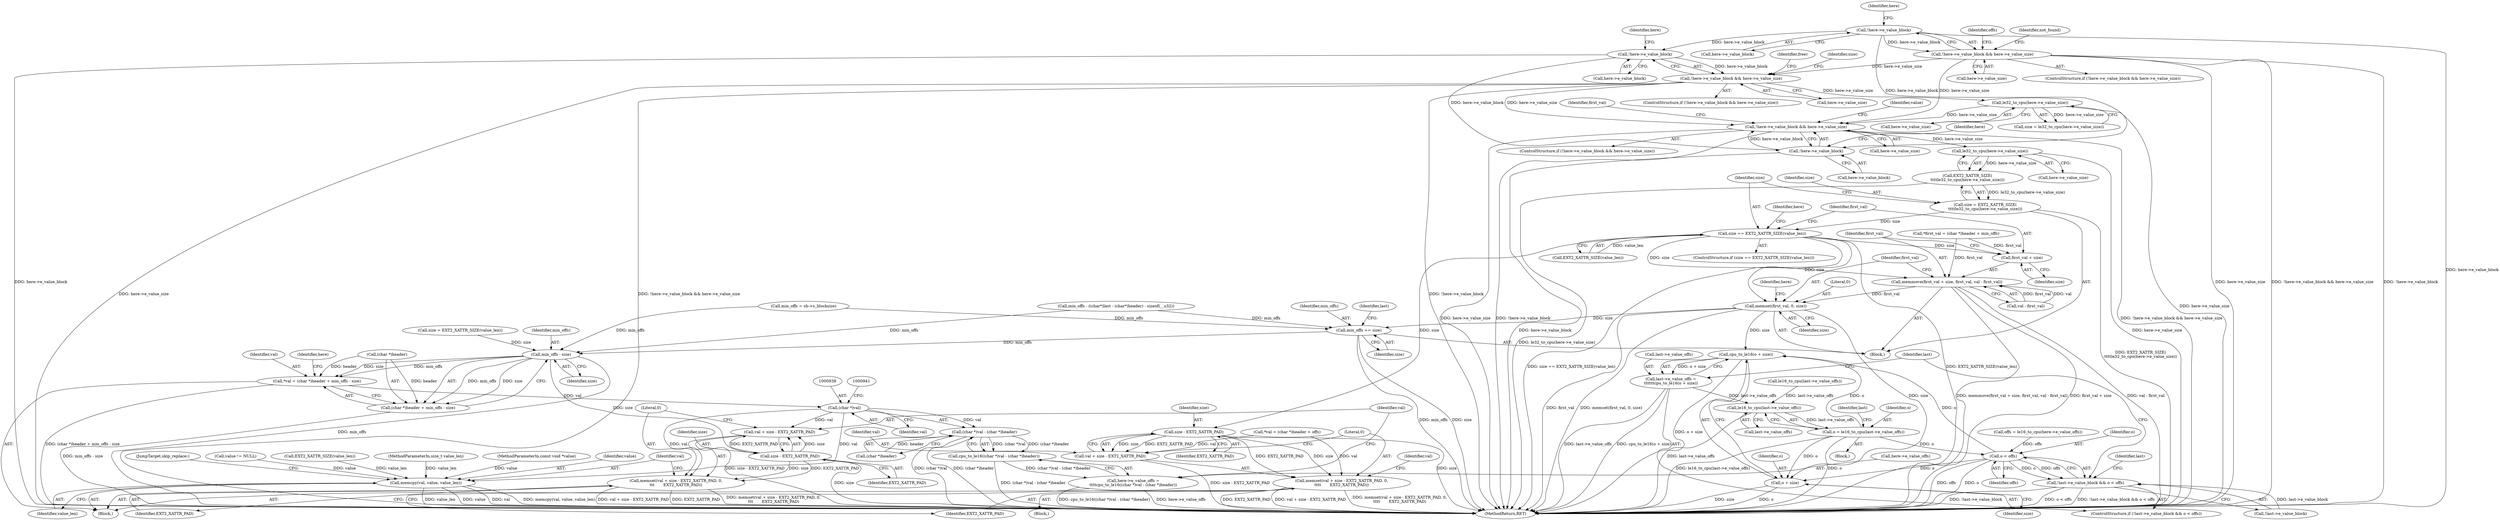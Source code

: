 digraph "0_linux_be0726d33cb8f411945884664924bed3cb8c70ee_10@pointer" {
"1000778" [label="(Call,le32_to_cpu(here->e_value_size))"];
"1000742" [label="(Call,!here->e_value_block && here->e_value_size)"];
"1000743" [label="(Call,!here->e_value_block)"];
"1000312" [label="(Call,!here->e_value_block)"];
"1000482" [label="(Call,!here->e_value_block)"];
"1000481" [label="(Call,!here->e_value_block && here->e_value_size)"];
"1000311" [label="(Call,!here->e_value_block && here->e_value_size)"];
"1000493" [label="(Call,le32_to_cpu(here->e_value_size))"];
"1000777" [label="(Call,EXT2_XATTR_SIZE(\n\t\t\t\tle32_to_cpu(here->e_value_size)))"];
"1000775" [label="(Call,size = EXT2_XATTR_SIZE(\n\t\t\t\tle32_to_cpu(here->e_value_size)))"];
"1000783" [label="(Call,size == EXT2_XATTR_SIZE(value_len))"];
"1000797" [label="(Call,size - EXT2_XATTR_PAD)"];
"1000794" [label="(Call,memset(val + size - EXT2_XATTR_PAD, 0,\n\t\t\t\t       EXT2_XATTR_PAD))"];
"1000795" [label="(Call,val + size - EXT2_XATTR_PAD)"];
"1000807" [label="(Call,memmove(first_val + size, first_val, val - first_val))"];
"1000815" [label="(Call,memset(first_val, 0, size))"];
"1000824" [label="(Call,min_offs += size)"];
"1000928" [label="(Call,min_offs - size)"];
"1000922" [label="(Call,*val = (char *)header + min_offs - size)"];
"1000937" [label="(Call,(char *)val)"];
"1000936" [label="(Call,(char *)val - (char *)header)"];
"1000935" [label="(Call,cpu_to_le16((char *)val - (char *)header))"];
"1000931" [label="(Call,here->e_value_offs =\n\t\t\t\tcpu_to_le16((char *)val - (char *)header))"];
"1000943" [label="(Call,memset(val + size - EXT2_XATTR_PAD, 0,\n\t\t\t       EXT2_XATTR_PAD))"];
"1000944" [label="(Call,val + size - EXT2_XATTR_PAD)"];
"1000951" [label="(Call,memcpy(val, value, value_len))"];
"1000924" [label="(Call,(char *)header + min_offs - size)"];
"1000946" [label="(Call,size - EXT2_XATTR_PAD)"];
"1000858" [label="(Call,cpu_to_le16(o + size))"];
"1000854" [label="(Call,last->e_value_offs =\n\t\t\t\t\t\tcpu_to_le16(o + size))"];
"1000841" [label="(Call,le16_to_cpu(last->e_value_offs))"];
"1000839" [label="(Call,o = le16_to_cpu(last->e_value_offs))"];
"1000851" [label="(Call,o < offs)"];
"1000846" [label="(Call,!last->e_value_block && o < offs)"];
"1000859" [label="(Call,o + size)"];
"1000808" [label="(Call,first_val + size)"];
"1000779" [label="(Call,here->e_value_size)"];
"1000742" [label="(Call,!here->e_value_block && here->e_value_size)"];
"1000317" [label="(Identifier,here)"];
"1000322" [label="(Identifier,offs)"];
"1000849" [label="(Identifier,last)"];
"1000782" [label="(ControlStructure,if (size == EXT2_XATTR_SIZE(value_len)))"];
"1000801" [label="(Identifier,EXT2_XATTR_PAD)"];
"1000944" [label="(Call,val + size - EXT2_XATTR_PAD)"];
"1000924" [label="(Call,(char *)header + min_offs - size)"];
"1000828" [label="(Identifier,last)"];
"1000936" [label="(Call,(char *)val - (char *)header)"];
"1000750" [label="(Block,)"];
"1000851" [label="(Call,o < offs)"];
"1000858" [label="(Call,cpu_to_le16(o + size))"];
"1000953" [label="(Identifier,value)"];
"1000847" [label="(Call,!last->e_value_block)"];
"1000809" [label="(Identifier,first_val)"];
"1000861" [label="(Identifier,size)"];
"1000939" [label="(Identifier,val)"];
"1000855" [label="(Call,last->e_value_offs)"];
"1000753" [label="(Identifier,first_val)"];
"1000955" [label="(JumpTarget,skip_replace:)"];
"1000778" [label="(Call,le32_to_cpu(here->e_value_size))"];
"1000313" [label="(Call,here->e_value_block)"];
"1000818" [label="(Identifier,size)"];
"1000951" [label="(Call,memcpy(val, value, value_len))"];
"1000785" [label="(Call,EXT2_XATTR_SIZE(value_len))"];
"1000483" [label="(Call,here->e_value_block)"];
"1000748" [label="(Identifier,here)"];
"1000923" [label="(Identifier,val)"];
"1000937" [label="(Call,(char *)val)"];
"1000491" [label="(Call,size = le32_to_cpu(here->e_value_size))"];
"1000945" [label="(Identifier,val)"];
"1000925" [label="(Call,(char *)header)"];
"1000950" [label="(Identifier,EXT2_XATTR_PAD)"];
"1000494" [label="(Call,here->e_value_size)"];
"1000932" [label="(Call,here->e_value_offs)"];
"1000312" [label="(Call,!here->e_value_block)"];
"1000952" [label="(Identifier,val)"];
"1000493" [label="(Call,le32_to_cpu(here->e_value_size))"];
"1000943" [label="(Call,memset(val + size - EXT2_XATTR_PAD, 0,\n\t\t\t       EXT2_XATTR_PAD))"];
"1000922" [label="(Call,*val = (char *)header + min_offs - size)"];
"1000933" [label="(Identifier,here)"];
"1000520" [label="(Identifier,free)"];
"1000783" [label="(Call,size == EXT2_XATTR_SIZE(value_len))"];
"1000767" [label="(Call,*val = (char *)header + offs)"];
"1000935" [label="(Call,cpu_to_le16((char *)val - (char *)header))"];
"1000903" [label="(Call,value != NULL)"];
"1000853" [label="(Identifier,offs)"];
"1000860" [label="(Identifier,o)"];
"1000821" [label="(Identifier,here)"];
"1000784" [label="(Identifier,size)"];
"1000811" [label="(Identifier,first_val)"];
"1000919" [label="(Call,EXT2_XATTR_SIZE(value_len))"];
"1000777" [label="(Call,EXT2_XATTR_SIZE(\n\t\t\t\tle32_to_cpu(here->e_value_size)))"];
"1000487" [label="(Identifier,here)"];
"1000796" [label="(Identifier,val)"];
"1000808" [label="(Call,first_val + size)"];
"1000854" [label="(Call,last->e_value_offs =\n\t\t\t\t\t\tcpu_to_le16(o + size))"];
"1000480" [label="(ControlStructure,if (!here->e_value_block && here->e_value_size))"];
"1000841" [label="(Call,le16_to_cpu(last->e_value_offs))"];
"1000840" [label="(Identifier,o)"];
"1000419" [label="(Call,min_offs - ((char*)last - (char*)header) - sizeof(__u32))"];
"1000846" [label="(Call,!last->e_value_block && o < offs)"];
"1000803" [label="(Identifier,val)"];
"1000790" [label="(Identifier,here)"];
"1000810" [label="(Identifier,size)"];
"1000931" [label="(Call,here->e_value_offs =\n\t\t\t\tcpu_to_le16((char *)val - (char *)header))"];
"1000795" [label="(Call,val + size - EXT2_XATTR_PAD)"];
"1000760" [label="(Call,offs = le16_to_cpu(here->e_value_offs))"];
"1000868" [label="(Identifier,value)"];
"1000915" [label="(Block,)"];
"1000747" [label="(Call,here->e_value_size)"];
"1000845" [label="(ControlStructure,if (!last->e_value_block && o < offs))"];
"1000946" [label="(Call,size - EXT2_XATTR_PAD)"];
"1000824" [label="(Call,min_offs += size)"];
"1000130" [label="(MethodParameterIn,size_t value_len)"];
"1000825" [label="(Identifier,min_offs)"];
"1000799" [label="(Identifier,EXT2_XATTR_PAD)"];
"1000316" [label="(Call,here->e_value_size)"];
"1000482" [label="(Call,!here->e_value_block)"];
"1000929" [label="(Identifier,min_offs)"];
"1000800" [label="(Literal,0)"];
"1000842" [label="(Call,last->e_value_offs)"];
"1000930" [label="(Identifier,size)"];
"1000403" [label="(Call,le16_to_cpu(last->e_value_offs))"];
"1000859" [label="(Call,o + size)"];
"1000928" [label="(Call,min_offs - size)"];
"1000812" [label="(Call,val - first_val)"];
"1000816" [label="(Identifier,first_val)"];
"1000787" [label="(Block,)"];
"1000752" [label="(Call,*first_val = (char *)header + min_offs)"];
"1000481" [label="(Call,!here->e_value_block && here->e_value_size)"];
"1000744" [label="(Call,here->e_value_block)"];
"1000815" [label="(Call,memset(first_val, 0, size))"];
"1000492" [label="(Identifier,size)"];
"1000311" [label="(Call,!here->e_value_block && here->e_value_size)"];
"1000776" [label="(Identifier,size)"];
"1000775" [label="(Call,size = EXT2_XATTR_SIZE(\n\t\t\t\tle32_to_cpu(here->e_value_size)))"];
"1000954" [label="(Identifier,value_len)"];
"1000743" [label="(Call,!here->e_value_block)"];
"1000817" [label="(Literal,0)"];
"1000948" [label="(Identifier,EXT2_XATTR_PAD)"];
"1000797" [label="(Call,size - EXT2_XATTR_PAD)"];
"1000807" [label="(Call,memmove(first_val + size, first_val, val - first_val))"];
"1000839" [label="(Call,o = le16_to_cpu(last->e_value_offs))"];
"1001019" [label="(MethodReturn,RET)"];
"1000917" [label="(Call,size = EXT2_XATTR_SIZE(value_len))"];
"1000949" [label="(Literal,0)"];
"1000310" [label="(ControlStructure,if (!here->e_value_block && here->e_value_size))"];
"1000798" [label="(Identifier,size)"];
"1000794" [label="(Call,memset(val + size - EXT2_XATTR_PAD, 0,\n\t\t\t\t       EXT2_XATTR_PAD))"];
"1000741" [label="(ControlStructure,if (!here->e_value_block && here->e_value_size))"];
"1000486" [label="(Call,here->e_value_size)"];
"1000152" [label="(Call,min_offs = sb->s_blocksize)"];
"1000852" [label="(Identifier,o)"];
"1000335" [label="(Identifier,not_found)"];
"1000826" [label="(Identifier,size)"];
"1000940" [label="(Call,(char *)header)"];
"1000129" [label="(MethodParameterIn,const void *value)"];
"1000947" [label="(Identifier,size)"];
"1000837" [label="(Block,)"];
"1000856" [label="(Identifier,last)"];
"1000863" [label="(Identifier,last)"];
"1000778" -> "1000777"  [label="AST: "];
"1000778" -> "1000779"  [label="CFG: "];
"1000779" -> "1000778"  [label="AST: "];
"1000777" -> "1000778"  [label="CFG: "];
"1000778" -> "1001019"  [label="DDG: here->e_value_size"];
"1000778" -> "1000777"  [label="DDG: here->e_value_size"];
"1000742" -> "1000778"  [label="DDG: here->e_value_size"];
"1000742" -> "1000741"  [label="AST: "];
"1000742" -> "1000743"  [label="CFG: "];
"1000742" -> "1000747"  [label="CFG: "];
"1000743" -> "1000742"  [label="AST: "];
"1000747" -> "1000742"  [label="AST: "];
"1000753" -> "1000742"  [label="CFG: "];
"1000868" -> "1000742"  [label="CFG: "];
"1000742" -> "1001019"  [label="DDG: !here->e_value_block && here->e_value_size"];
"1000742" -> "1001019"  [label="DDG: here->e_value_size"];
"1000742" -> "1001019"  [label="DDG: !here->e_value_block"];
"1000743" -> "1000742"  [label="DDG: here->e_value_block"];
"1000481" -> "1000742"  [label="DDG: here->e_value_size"];
"1000493" -> "1000742"  [label="DDG: here->e_value_size"];
"1000311" -> "1000742"  [label="DDG: here->e_value_size"];
"1000743" -> "1000744"  [label="CFG: "];
"1000744" -> "1000743"  [label="AST: "];
"1000748" -> "1000743"  [label="CFG: "];
"1000743" -> "1001019"  [label="DDG: here->e_value_block"];
"1000312" -> "1000743"  [label="DDG: here->e_value_block"];
"1000482" -> "1000743"  [label="DDG: here->e_value_block"];
"1000312" -> "1000311"  [label="AST: "];
"1000312" -> "1000313"  [label="CFG: "];
"1000313" -> "1000312"  [label="AST: "];
"1000317" -> "1000312"  [label="CFG: "];
"1000311" -> "1000312"  [label="CFG: "];
"1000312" -> "1001019"  [label="DDG: here->e_value_block"];
"1000312" -> "1000311"  [label="DDG: here->e_value_block"];
"1000312" -> "1000482"  [label="DDG: here->e_value_block"];
"1000482" -> "1000481"  [label="AST: "];
"1000482" -> "1000483"  [label="CFG: "];
"1000483" -> "1000482"  [label="AST: "];
"1000487" -> "1000482"  [label="CFG: "];
"1000481" -> "1000482"  [label="CFG: "];
"1000482" -> "1001019"  [label="DDG: here->e_value_block"];
"1000482" -> "1000481"  [label="DDG: here->e_value_block"];
"1000481" -> "1000480"  [label="AST: "];
"1000481" -> "1000486"  [label="CFG: "];
"1000486" -> "1000481"  [label="AST: "];
"1000492" -> "1000481"  [label="CFG: "];
"1000520" -> "1000481"  [label="CFG: "];
"1000481" -> "1001019"  [label="DDG: here->e_value_size"];
"1000481" -> "1001019"  [label="DDG: !here->e_value_block && here->e_value_size"];
"1000481" -> "1001019"  [label="DDG: !here->e_value_block"];
"1000311" -> "1000481"  [label="DDG: here->e_value_size"];
"1000481" -> "1000493"  [label="DDG: here->e_value_size"];
"1000311" -> "1000310"  [label="AST: "];
"1000311" -> "1000316"  [label="CFG: "];
"1000316" -> "1000311"  [label="AST: "];
"1000322" -> "1000311"  [label="CFG: "];
"1000335" -> "1000311"  [label="CFG: "];
"1000311" -> "1001019"  [label="DDG: !here->e_value_block"];
"1000311" -> "1001019"  [label="DDG: here->e_value_size"];
"1000311" -> "1001019"  [label="DDG: !here->e_value_block && here->e_value_size"];
"1000493" -> "1000491"  [label="AST: "];
"1000493" -> "1000494"  [label="CFG: "];
"1000494" -> "1000493"  [label="AST: "];
"1000491" -> "1000493"  [label="CFG: "];
"1000493" -> "1001019"  [label="DDG: here->e_value_size"];
"1000493" -> "1000491"  [label="DDG: here->e_value_size"];
"1000777" -> "1000775"  [label="AST: "];
"1000775" -> "1000777"  [label="CFG: "];
"1000777" -> "1001019"  [label="DDG: le32_to_cpu(here->e_value_size)"];
"1000777" -> "1000775"  [label="DDG: le32_to_cpu(here->e_value_size)"];
"1000775" -> "1000750"  [label="AST: "];
"1000776" -> "1000775"  [label="AST: "];
"1000784" -> "1000775"  [label="CFG: "];
"1000775" -> "1001019"  [label="DDG: EXT2_XATTR_SIZE(\n\t\t\t\tle32_to_cpu(here->e_value_size))"];
"1000775" -> "1000783"  [label="DDG: size"];
"1000783" -> "1000782"  [label="AST: "];
"1000783" -> "1000785"  [label="CFG: "];
"1000784" -> "1000783"  [label="AST: "];
"1000785" -> "1000783"  [label="AST: "];
"1000790" -> "1000783"  [label="CFG: "];
"1000809" -> "1000783"  [label="CFG: "];
"1000783" -> "1001019"  [label="DDG: EXT2_XATTR_SIZE(value_len)"];
"1000783" -> "1001019"  [label="DDG: size == EXT2_XATTR_SIZE(value_len)"];
"1000785" -> "1000783"  [label="DDG: value_len"];
"1000783" -> "1000797"  [label="DDG: size"];
"1000783" -> "1000807"  [label="DDG: size"];
"1000783" -> "1000808"  [label="DDG: size"];
"1000783" -> "1000815"  [label="DDG: size"];
"1000797" -> "1000795"  [label="AST: "];
"1000797" -> "1000799"  [label="CFG: "];
"1000798" -> "1000797"  [label="AST: "];
"1000799" -> "1000797"  [label="AST: "];
"1000795" -> "1000797"  [label="CFG: "];
"1000797" -> "1001019"  [label="DDG: size"];
"1000797" -> "1000794"  [label="DDG: size"];
"1000797" -> "1000794"  [label="DDG: EXT2_XATTR_PAD"];
"1000797" -> "1000795"  [label="DDG: size"];
"1000797" -> "1000795"  [label="DDG: EXT2_XATTR_PAD"];
"1000794" -> "1000787"  [label="AST: "];
"1000794" -> "1000801"  [label="CFG: "];
"1000795" -> "1000794"  [label="AST: "];
"1000800" -> "1000794"  [label="AST: "];
"1000801" -> "1000794"  [label="AST: "];
"1000803" -> "1000794"  [label="CFG: "];
"1000794" -> "1001019"  [label="DDG: val + size - EXT2_XATTR_PAD"];
"1000794" -> "1001019"  [label="DDG: memset(val + size - EXT2_XATTR_PAD, 0,\n\t\t\t\t       EXT2_XATTR_PAD)"];
"1000794" -> "1001019"  [label="DDG: EXT2_XATTR_PAD"];
"1000767" -> "1000794"  [label="DDG: val"];
"1000796" -> "1000795"  [label="AST: "];
"1000800" -> "1000795"  [label="CFG: "];
"1000795" -> "1001019"  [label="DDG: size - EXT2_XATTR_PAD"];
"1000767" -> "1000795"  [label="DDG: val"];
"1000807" -> "1000750"  [label="AST: "];
"1000807" -> "1000812"  [label="CFG: "];
"1000808" -> "1000807"  [label="AST: "];
"1000811" -> "1000807"  [label="AST: "];
"1000812" -> "1000807"  [label="AST: "];
"1000816" -> "1000807"  [label="CFG: "];
"1000807" -> "1001019"  [label="DDG: memmove(first_val + size, first_val, val - first_val)"];
"1000807" -> "1001019"  [label="DDG: first_val + size"];
"1000807" -> "1001019"  [label="DDG: val - first_val"];
"1000752" -> "1000807"  [label="DDG: first_val"];
"1000812" -> "1000807"  [label="DDG: first_val"];
"1000812" -> "1000807"  [label="DDG: val"];
"1000807" -> "1000815"  [label="DDG: first_val"];
"1000815" -> "1000750"  [label="AST: "];
"1000815" -> "1000818"  [label="CFG: "];
"1000816" -> "1000815"  [label="AST: "];
"1000817" -> "1000815"  [label="AST: "];
"1000818" -> "1000815"  [label="AST: "];
"1000821" -> "1000815"  [label="CFG: "];
"1000815" -> "1001019"  [label="DDG: first_val"];
"1000815" -> "1001019"  [label="DDG: memset(first_val, 0, size)"];
"1000815" -> "1000824"  [label="DDG: size"];
"1000815" -> "1000858"  [label="DDG: size"];
"1000815" -> "1000859"  [label="DDG: size"];
"1000824" -> "1000750"  [label="AST: "];
"1000824" -> "1000826"  [label="CFG: "];
"1000825" -> "1000824"  [label="AST: "];
"1000826" -> "1000824"  [label="AST: "];
"1000828" -> "1000824"  [label="CFG: "];
"1000824" -> "1001019"  [label="DDG: size"];
"1000824" -> "1001019"  [label="DDG: min_offs"];
"1000419" -> "1000824"  [label="DDG: min_offs"];
"1000152" -> "1000824"  [label="DDG: min_offs"];
"1000824" -> "1000928"  [label="DDG: min_offs"];
"1000928" -> "1000924"  [label="AST: "];
"1000928" -> "1000930"  [label="CFG: "];
"1000929" -> "1000928"  [label="AST: "];
"1000930" -> "1000928"  [label="AST: "];
"1000924" -> "1000928"  [label="CFG: "];
"1000928" -> "1001019"  [label="DDG: min_offs"];
"1000928" -> "1000922"  [label="DDG: min_offs"];
"1000928" -> "1000922"  [label="DDG: size"];
"1000928" -> "1000924"  [label="DDG: min_offs"];
"1000928" -> "1000924"  [label="DDG: size"];
"1000419" -> "1000928"  [label="DDG: min_offs"];
"1000152" -> "1000928"  [label="DDG: min_offs"];
"1000917" -> "1000928"  [label="DDG: size"];
"1000928" -> "1000946"  [label="DDG: size"];
"1000922" -> "1000915"  [label="AST: "];
"1000922" -> "1000924"  [label="CFG: "];
"1000923" -> "1000922"  [label="AST: "];
"1000924" -> "1000922"  [label="AST: "];
"1000933" -> "1000922"  [label="CFG: "];
"1000922" -> "1001019"  [label="DDG: (char *)header + min_offs - size"];
"1000925" -> "1000922"  [label="DDG: header"];
"1000922" -> "1000937"  [label="DDG: val"];
"1000937" -> "1000936"  [label="AST: "];
"1000937" -> "1000939"  [label="CFG: "];
"1000938" -> "1000937"  [label="AST: "];
"1000939" -> "1000937"  [label="AST: "];
"1000941" -> "1000937"  [label="CFG: "];
"1000937" -> "1000936"  [label="DDG: val"];
"1000937" -> "1000943"  [label="DDG: val"];
"1000937" -> "1000944"  [label="DDG: val"];
"1000937" -> "1000951"  [label="DDG: val"];
"1000936" -> "1000935"  [label="AST: "];
"1000936" -> "1000940"  [label="CFG: "];
"1000940" -> "1000936"  [label="AST: "];
"1000935" -> "1000936"  [label="CFG: "];
"1000936" -> "1001019"  [label="DDG: (char *)val"];
"1000936" -> "1001019"  [label="DDG: (char *)header"];
"1000936" -> "1000935"  [label="DDG: (char *)val"];
"1000936" -> "1000935"  [label="DDG: (char *)header"];
"1000940" -> "1000936"  [label="DDG: header"];
"1000935" -> "1000931"  [label="AST: "];
"1000931" -> "1000935"  [label="CFG: "];
"1000935" -> "1001019"  [label="DDG: (char *)val - (char *)header"];
"1000935" -> "1000931"  [label="DDG: (char *)val - (char *)header"];
"1000931" -> "1000915"  [label="AST: "];
"1000932" -> "1000931"  [label="AST: "];
"1000945" -> "1000931"  [label="CFG: "];
"1000931" -> "1001019"  [label="DDG: cpu_to_le16((char *)val - (char *)header)"];
"1000931" -> "1001019"  [label="DDG: here->e_value_offs"];
"1000943" -> "1000915"  [label="AST: "];
"1000943" -> "1000950"  [label="CFG: "];
"1000944" -> "1000943"  [label="AST: "];
"1000949" -> "1000943"  [label="AST: "];
"1000950" -> "1000943"  [label="AST: "];
"1000952" -> "1000943"  [label="CFG: "];
"1000943" -> "1001019"  [label="DDG: EXT2_XATTR_PAD"];
"1000943" -> "1001019"  [label="DDG: memset(val + size - EXT2_XATTR_PAD, 0,\n\t\t\t       EXT2_XATTR_PAD)"];
"1000943" -> "1001019"  [label="DDG: val + size - EXT2_XATTR_PAD"];
"1000946" -> "1000943"  [label="DDG: size"];
"1000946" -> "1000943"  [label="DDG: EXT2_XATTR_PAD"];
"1000944" -> "1000946"  [label="CFG: "];
"1000945" -> "1000944"  [label="AST: "];
"1000946" -> "1000944"  [label="AST: "];
"1000949" -> "1000944"  [label="CFG: "];
"1000944" -> "1001019"  [label="DDG: size - EXT2_XATTR_PAD"];
"1000946" -> "1000944"  [label="DDG: size"];
"1000946" -> "1000944"  [label="DDG: EXT2_XATTR_PAD"];
"1000951" -> "1000915"  [label="AST: "];
"1000951" -> "1000954"  [label="CFG: "];
"1000952" -> "1000951"  [label="AST: "];
"1000953" -> "1000951"  [label="AST: "];
"1000954" -> "1000951"  [label="AST: "];
"1000955" -> "1000951"  [label="CFG: "];
"1000951" -> "1001019"  [label="DDG: value"];
"1000951" -> "1001019"  [label="DDG: val"];
"1000951" -> "1001019"  [label="DDG: memcpy(val, value, value_len)"];
"1000951" -> "1001019"  [label="DDG: value_len"];
"1000903" -> "1000951"  [label="DDG: value"];
"1000129" -> "1000951"  [label="DDG: value"];
"1000919" -> "1000951"  [label="DDG: value_len"];
"1000130" -> "1000951"  [label="DDG: value_len"];
"1000925" -> "1000924"  [label="AST: "];
"1000924" -> "1001019"  [label="DDG: min_offs - size"];
"1000925" -> "1000924"  [label="DDG: header"];
"1000946" -> "1000948"  [label="CFG: "];
"1000947" -> "1000946"  [label="AST: "];
"1000948" -> "1000946"  [label="AST: "];
"1000946" -> "1001019"  [label="DDG: size"];
"1000858" -> "1000854"  [label="AST: "];
"1000858" -> "1000859"  [label="CFG: "];
"1000859" -> "1000858"  [label="AST: "];
"1000854" -> "1000858"  [label="CFG: "];
"1000858" -> "1001019"  [label="DDG: o + size"];
"1000858" -> "1000854"  [label="DDG: o + size"];
"1000851" -> "1000858"  [label="DDG: o"];
"1000839" -> "1000858"  [label="DDG: o"];
"1000854" -> "1000845"  [label="AST: "];
"1000855" -> "1000854"  [label="AST: "];
"1000863" -> "1000854"  [label="CFG: "];
"1000854" -> "1001019"  [label="DDG: cpu_to_le16(o + size)"];
"1000854" -> "1001019"  [label="DDG: last->e_value_offs"];
"1000854" -> "1000841"  [label="DDG: last->e_value_offs"];
"1000841" -> "1000839"  [label="AST: "];
"1000841" -> "1000842"  [label="CFG: "];
"1000842" -> "1000841"  [label="AST: "];
"1000839" -> "1000841"  [label="CFG: "];
"1000841" -> "1001019"  [label="DDG: last->e_value_offs"];
"1000841" -> "1000839"  [label="DDG: last->e_value_offs"];
"1000403" -> "1000841"  [label="DDG: last->e_value_offs"];
"1000839" -> "1000837"  [label="AST: "];
"1000840" -> "1000839"  [label="AST: "];
"1000849" -> "1000839"  [label="CFG: "];
"1000839" -> "1001019"  [label="DDG: o"];
"1000839" -> "1001019"  [label="DDG: le16_to_cpu(last->e_value_offs)"];
"1000839" -> "1000851"  [label="DDG: o"];
"1000839" -> "1000859"  [label="DDG: o"];
"1000851" -> "1000846"  [label="AST: "];
"1000851" -> "1000853"  [label="CFG: "];
"1000852" -> "1000851"  [label="AST: "];
"1000853" -> "1000851"  [label="AST: "];
"1000846" -> "1000851"  [label="CFG: "];
"1000851" -> "1001019"  [label="DDG: offs"];
"1000851" -> "1001019"  [label="DDG: o"];
"1000851" -> "1000846"  [label="DDG: o"];
"1000851" -> "1000846"  [label="DDG: offs"];
"1000760" -> "1000851"  [label="DDG: offs"];
"1000851" -> "1000859"  [label="DDG: o"];
"1000846" -> "1000845"  [label="AST: "];
"1000846" -> "1000847"  [label="CFG: "];
"1000847" -> "1000846"  [label="AST: "];
"1000856" -> "1000846"  [label="CFG: "];
"1000863" -> "1000846"  [label="CFG: "];
"1000846" -> "1001019"  [label="DDG: o < offs"];
"1000846" -> "1001019"  [label="DDG: !last->e_value_block && o < offs"];
"1000846" -> "1001019"  [label="DDG: !last->e_value_block"];
"1000847" -> "1000846"  [label="DDG: last->e_value_block"];
"1000859" -> "1000861"  [label="CFG: "];
"1000860" -> "1000859"  [label="AST: "];
"1000861" -> "1000859"  [label="AST: "];
"1000859" -> "1001019"  [label="DDG: o"];
"1000859" -> "1001019"  [label="DDG: size"];
"1000808" -> "1000810"  [label="CFG: "];
"1000809" -> "1000808"  [label="AST: "];
"1000810" -> "1000808"  [label="AST: "];
"1000811" -> "1000808"  [label="CFG: "];
"1000752" -> "1000808"  [label="DDG: first_val"];
}
